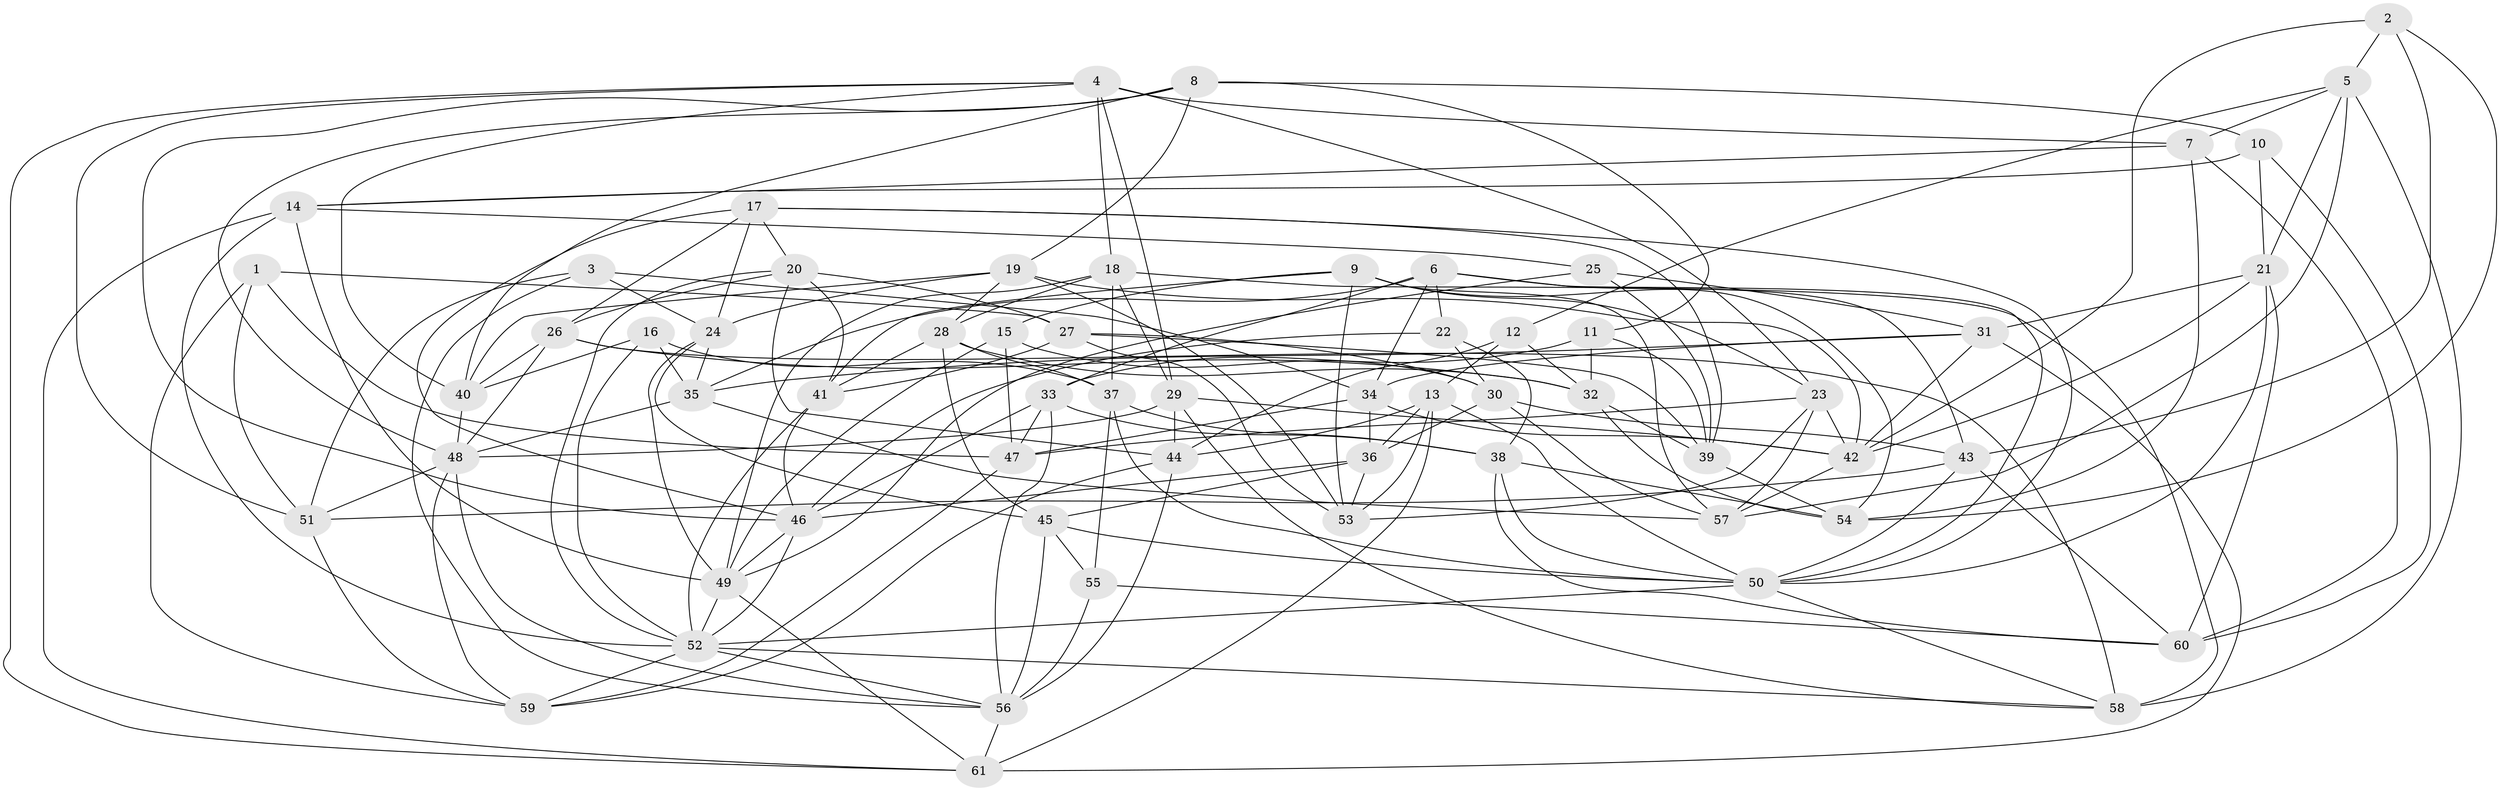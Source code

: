 // original degree distribution, {4: 1.0}
// Generated by graph-tools (version 1.1) at 2025/50/03/09/25 03:50:55]
// undirected, 61 vertices, 181 edges
graph export_dot {
graph [start="1"]
  node [color=gray90,style=filled];
  1;
  2;
  3;
  4;
  5;
  6;
  7;
  8;
  9;
  10;
  11;
  12;
  13;
  14;
  15;
  16;
  17;
  18;
  19;
  20;
  21;
  22;
  23;
  24;
  25;
  26;
  27;
  28;
  29;
  30;
  31;
  32;
  33;
  34;
  35;
  36;
  37;
  38;
  39;
  40;
  41;
  42;
  43;
  44;
  45;
  46;
  47;
  48;
  49;
  50;
  51;
  52;
  53;
  54;
  55;
  56;
  57;
  58;
  59;
  60;
  61;
  1 -- 27 [weight=1.0];
  1 -- 47 [weight=1.0];
  1 -- 51 [weight=1.0];
  1 -- 59 [weight=1.0];
  2 -- 5 [weight=1.0];
  2 -- 42 [weight=1.0];
  2 -- 43 [weight=1.0];
  2 -- 54 [weight=1.0];
  3 -- 24 [weight=1.0];
  3 -- 34 [weight=1.0];
  3 -- 51 [weight=1.0];
  3 -- 56 [weight=1.0];
  4 -- 7 [weight=2.0];
  4 -- 18 [weight=1.0];
  4 -- 23 [weight=1.0];
  4 -- 29 [weight=1.0];
  4 -- 40 [weight=1.0];
  4 -- 51 [weight=1.0];
  4 -- 61 [weight=1.0];
  5 -- 7 [weight=1.0];
  5 -- 12 [weight=1.0];
  5 -- 21 [weight=1.0];
  5 -- 57 [weight=1.0];
  5 -- 58 [weight=1.0];
  6 -- 22 [weight=1.0];
  6 -- 33 [weight=1.0];
  6 -- 34 [weight=1.0];
  6 -- 35 [weight=1.0];
  6 -- 43 [weight=1.0];
  6 -- 50 [weight=1.0];
  7 -- 14 [weight=1.0];
  7 -- 54 [weight=1.0];
  7 -- 60 [weight=1.0];
  8 -- 10 [weight=1.0];
  8 -- 11 [weight=1.0];
  8 -- 19 [weight=1.0];
  8 -- 40 [weight=1.0];
  8 -- 46 [weight=1.0];
  8 -- 48 [weight=1.0];
  9 -- 15 [weight=1.0];
  9 -- 23 [weight=1.0];
  9 -- 41 [weight=1.0];
  9 -- 53 [weight=1.0];
  9 -- 54 [weight=1.0];
  9 -- 57 [weight=1.0];
  10 -- 14 [weight=1.0];
  10 -- 21 [weight=1.0];
  10 -- 60 [weight=1.0];
  11 -- 32 [weight=1.0];
  11 -- 33 [weight=1.0];
  11 -- 39 [weight=1.0];
  12 -- 13 [weight=1.0];
  12 -- 32 [weight=1.0];
  12 -- 44 [weight=1.0];
  13 -- 36 [weight=1.0];
  13 -- 44 [weight=1.0];
  13 -- 50 [weight=1.0];
  13 -- 53 [weight=1.0];
  13 -- 61 [weight=1.0];
  14 -- 25 [weight=1.0];
  14 -- 49 [weight=1.0];
  14 -- 52 [weight=1.0];
  14 -- 61 [weight=1.0];
  15 -- 30 [weight=1.0];
  15 -- 47 [weight=1.0];
  15 -- 49 [weight=1.0];
  16 -- 35 [weight=1.0];
  16 -- 37 [weight=1.0];
  16 -- 40 [weight=1.0];
  16 -- 52 [weight=1.0];
  17 -- 20 [weight=1.0];
  17 -- 24 [weight=1.0];
  17 -- 26 [weight=1.0];
  17 -- 39 [weight=1.0];
  17 -- 46 [weight=1.0];
  17 -- 50 [weight=1.0];
  18 -- 28 [weight=1.0];
  18 -- 29 [weight=1.0];
  18 -- 37 [weight=1.0];
  18 -- 49 [weight=1.0];
  18 -- 58 [weight=1.0];
  19 -- 24 [weight=1.0];
  19 -- 28 [weight=1.0];
  19 -- 40 [weight=1.0];
  19 -- 42 [weight=1.0];
  19 -- 53 [weight=1.0];
  20 -- 26 [weight=1.0];
  20 -- 27 [weight=1.0];
  20 -- 41 [weight=1.0];
  20 -- 44 [weight=1.0];
  20 -- 52 [weight=1.0];
  21 -- 31 [weight=1.0];
  21 -- 42 [weight=1.0];
  21 -- 50 [weight=1.0];
  21 -- 60 [weight=1.0];
  22 -- 30 [weight=1.0];
  22 -- 38 [weight=1.0];
  22 -- 46 [weight=1.0];
  23 -- 42 [weight=1.0];
  23 -- 47 [weight=1.0];
  23 -- 53 [weight=1.0];
  23 -- 57 [weight=1.0];
  24 -- 35 [weight=1.0];
  24 -- 45 [weight=1.0];
  24 -- 49 [weight=1.0];
  25 -- 31 [weight=1.0];
  25 -- 39 [weight=1.0];
  25 -- 49 [weight=1.0];
  26 -- 32 [weight=1.0];
  26 -- 40 [weight=1.0];
  26 -- 48 [weight=1.0];
  26 -- 58 [weight=1.0];
  27 -- 30 [weight=1.0];
  27 -- 39 [weight=1.0];
  27 -- 41 [weight=1.0];
  27 -- 53 [weight=1.0];
  28 -- 32 [weight=1.0];
  28 -- 37 [weight=1.0];
  28 -- 41 [weight=1.0];
  28 -- 45 [weight=1.0];
  29 -- 42 [weight=1.0];
  29 -- 44 [weight=1.0];
  29 -- 48 [weight=1.0];
  29 -- 58 [weight=1.0];
  30 -- 36 [weight=1.0];
  30 -- 43 [weight=1.0];
  30 -- 57 [weight=1.0];
  31 -- 34 [weight=1.0];
  31 -- 35 [weight=1.0];
  31 -- 42 [weight=1.0];
  31 -- 61 [weight=1.0];
  32 -- 39 [weight=1.0];
  32 -- 54 [weight=1.0];
  33 -- 38 [weight=1.0];
  33 -- 46 [weight=1.0];
  33 -- 47 [weight=1.0];
  33 -- 56 [weight=1.0];
  34 -- 36 [weight=1.0];
  34 -- 42 [weight=1.0];
  34 -- 47 [weight=1.0];
  35 -- 48 [weight=1.0];
  35 -- 57 [weight=1.0];
  36 -- 45 [weight=1.0];
  36 -- 46 [weight=1.0];
  36 -- 53 [weight=1.0];
  37 -- 38 [weight=1.0];
  37 -- 50 [weight=1.0];
  37 -- 55 [weight=1.0];
  38 -- 50 [weight=1.0];
  38 -- 54 [weight=1.0];
  38 -- 60 [weight=1.0];
  39 -- 54 [weight=1.0];
  40 -- 48 [weight=1.0];
  41 -- 46 [weight=1.0];
  41 -- 52 [weight=1.0];
  42 -- 57 [weight=1.0];
  43 -- 50 [weight=1.0];
  43 -- 51 [weight=1.0];
  43 -- 60 [weight=1.0];
  44 -- 56 [weight=1.0];
  44 -- 59 [weight=1.0];
  45 -- 50 [weight=1.0];
  45 -- 55 [weight=1.0];
  45 -- 56 [weight=1.0];
  46 -- 49 [weight=1.0];
  46 -- 52 [weight=1.0];
  47 -- 59 [weight=1.0];
  48 -- 51 [weight=1.0];
  48 -- 56 [weight=1.0];
  48 -- 59 [weight=1.0];
  49 -- 52 [weight=1.0];
  49 -- 61 [weight=1.0];
  50 -- 52 [weight=1.0];
  50 -- 58 [weight=1.0];
  51 -- 59 [weight=1.0];
  52 -- 56 [weight=1.0];
  52 -- 58 [weight=1.0];
  52 -- 59 [weight=1.0];
  55 -- 56 [weight=1.0];
  55 -- 60 [weight=1.0];
  56 -- 61 [weight=1.0];
}
